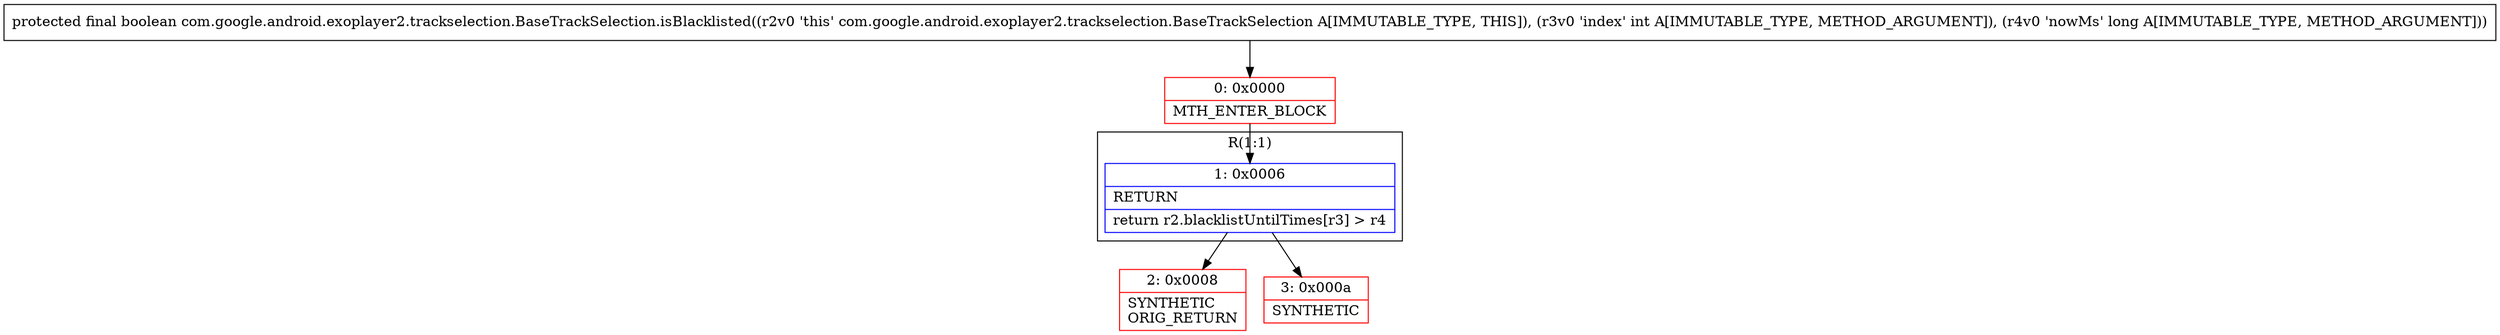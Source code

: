 digraph "CFG forcom.google.android.exoplayer2.trackselection.BaseTrackSelection.isBlacklisted(IJ)Z" {
subgraph cluster_Region_1118730998 {
label = "R(1:1)";
node [shape=record,color=blue];
Node_1 [shape=record,label="{1\:\ 0x0006|RETURN\l|return r2.blacklistUntilTimes[r3] \> r4\l}"];
}
Node_0 [shape=record,color=red,label="{0\:\ 0x0000|MTH_ENTER_BLOCK\l}"];
Node_2 [shape=record,color=red,label="{2\:\ 0x0008|SYNTHETIC\lORIG_RETURN\l}"];
Node_3 [shape=record,color=red,label="{3\:\ 0x000a|SYNTHETIC\l}"];
MethodNode[shape=record,label="{protected final boolean com.google.android.exoplayer2.trackselection.BaseTrackSelection.isBlacklisted((r2v0 'this' com.google.android.exoplayer2.trackselection.BaseTrackSelection A[IMMUTABLE_TYPE, THIS]), (r3v0 'index' int A[IMMUTABLE_TYPE, METHOD_ARGUMENT]), (r4v0 'nowMs' long A[IMMUTABLE_TYPE, METHOD_ARGUMENT])) }"];
MethodNode -> Node_0;
Node_1 -> Node_2;
Node_1 -> Node_3;
Node_0 -> Node_1;
}

